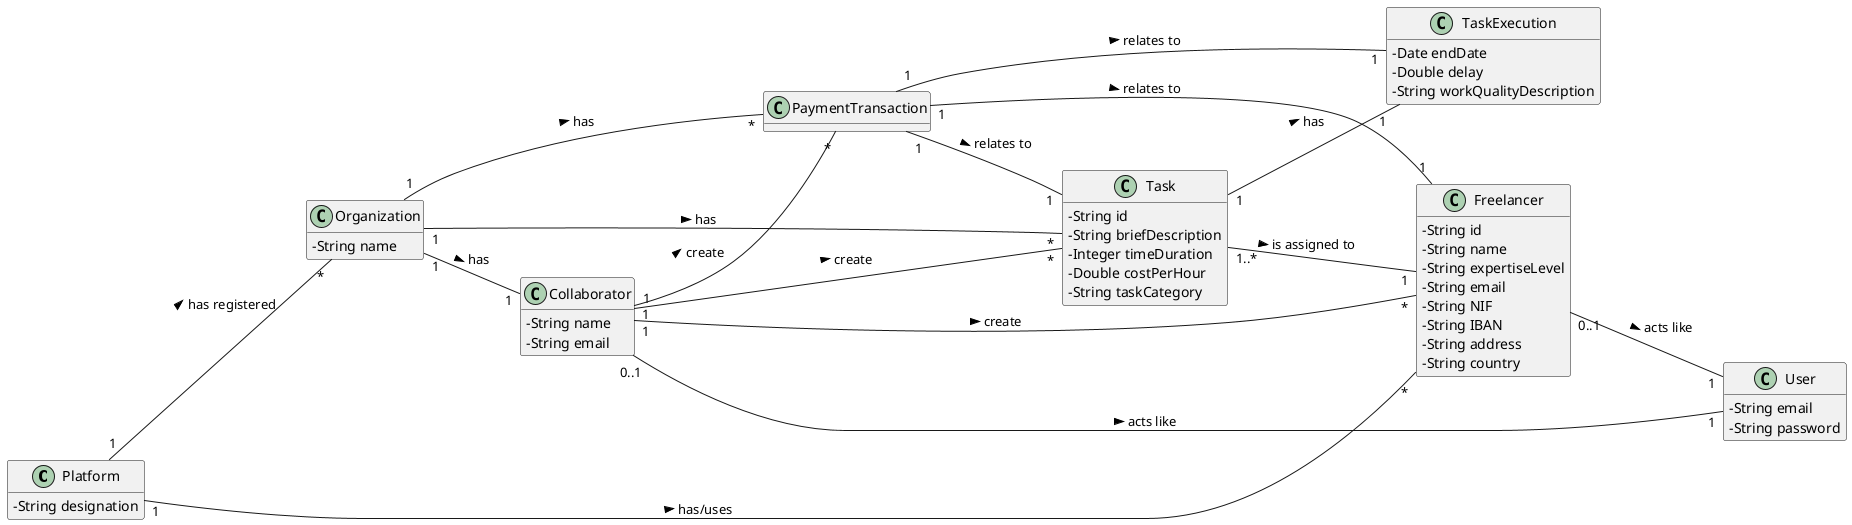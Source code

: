 @startuml
skinparam classAttributeIconSize 0
hide methods
left to right direction

class Platform {
  -String designation
}

class Organization {
  -String name
}

class Collaborator {
  -String name
  -String email
}


class User {
  -String email
  -String password
}

class Freelancer {
  -String id
  -String name
  -String expertiseLevel
  -String email
  -String NIF
  -String IBAN
  -String address
  -String country
  }

class Task {
 -String id
 -String briefDescription
 -Integer timeDuration
 -Double costPerHour
 -String taskCategory
}

class TaskExecution {
 -Date endDate
 -Double delay
 -String workQualityDescription
}

class PaymentTransaction{
}

Platform "1" -- "*" Organization : has registered >
Platform "1" -- "*" Freelancer : has/uses >
Organization "1" -- "1" Collaborator: has >
Organization "1" -- "*" Task: has >
Organization "1" -- "*" PaymentTransaction: has >
Collaborator "0..1" -- "1" User: acts like >
Freelancer "0..1" -- "1" User: acts like >
Collaborator "1" -- "*" Freelancer: create >
Collaborator "1" -- "*" Task: create >
Collaborator "1" -- "*" PaymentTransaction: create >
PaymentTransaction "1" -- "1" Freelancer: relates to >
PaymentTransaction "1" -- "1" Task: relates to >
PaymentTransaction "1" -- "1" TaskExecution: relates to >
Task "1" -- "1" TaskExecution: has >
Task "1..*" -- "1" Freelancer: is assigned to >

@enduml